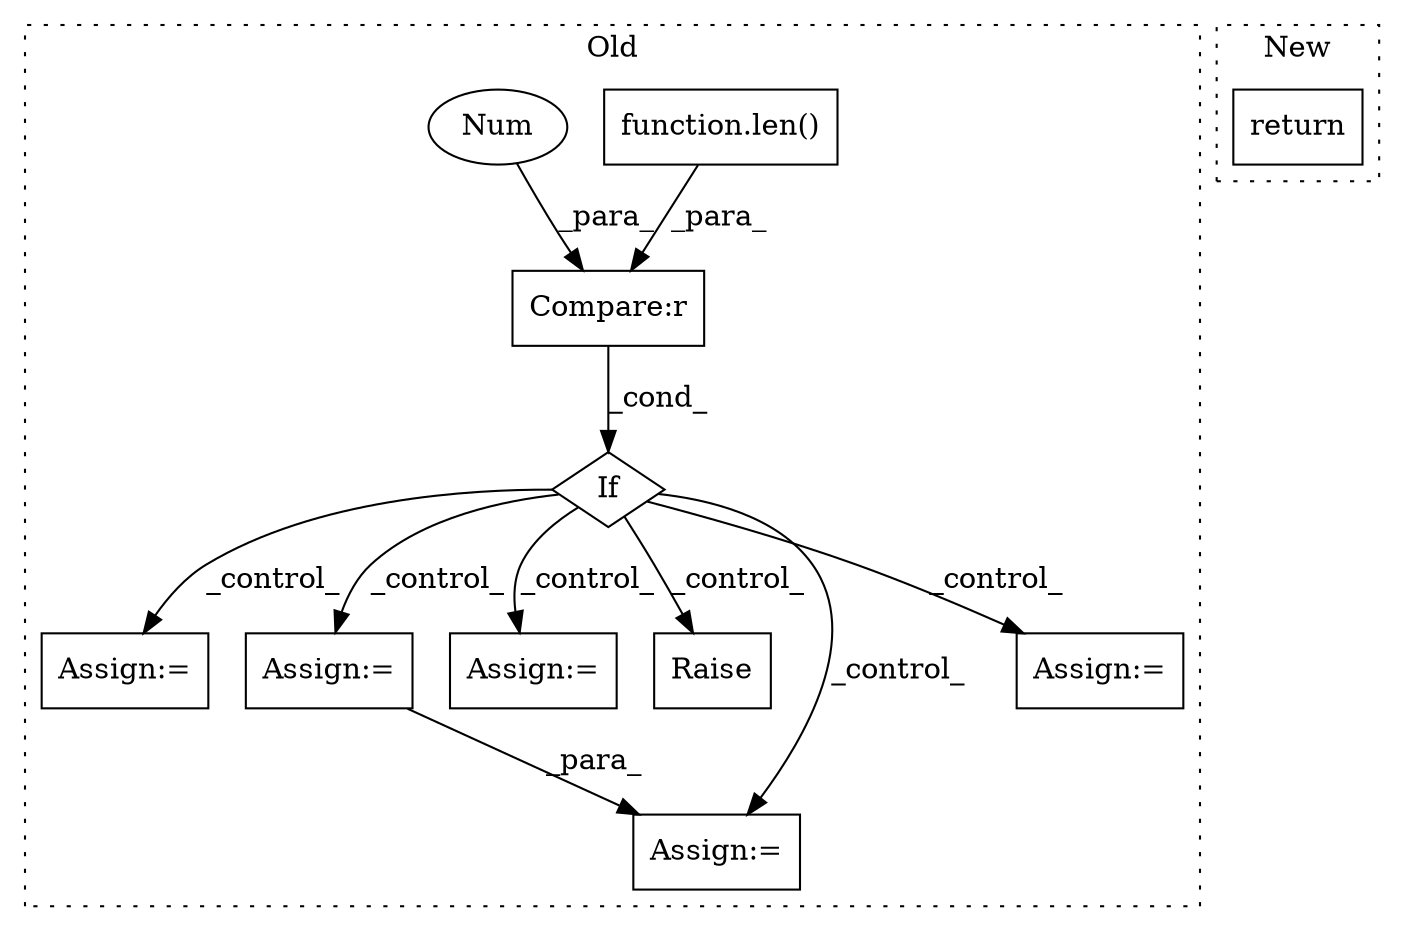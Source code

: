 digraph G {
subgraph cluster0 {
1 [label="function.len()" a="75" s="6509,6519" l="4,1" shape="box"];
3 [label="Compare:r" a="40" s="6509" l="15" shape="box"];
4 [label="Num" a="76" s="6523" l="1" shape="ellipse"];
5 [label="If" a="96" s="6506" l="3" shape="diamond"];
6 [label="Assign:=" a="68" s="7028" l="3" shape="box"];
7 [label="Assign:=" a="68" s="6670" l="3" shape="box"];
8 [label="Assign:=" a="68" s="7295" l="3" shape="box"];
9 [label="Raise" a="91" s="6593" l="6" shape="box"];
10 [label="Assign:=" a="68" s="6903" l="3" shape="box"];
11 [label="Assign:=" a="68" s="7215" l="3" shape="box"];
label = "Old";
style="dotted";
}
subgraph cluster1 {
2 [label="return" a="93" s="6827" l="7" shape="box"];
label = "New";
style="dotted";
}
1 -> 3 [label="_para_"];
3 -> 5 [label="_cond_"];
4 -> 3 [label="_para_"];
5 -> 11 [label="_control_"];
5 -> 9 [label="_control_"];
5 -> 6 [label="_control_"];
5 -> 8 [label="_control_"];
5 -> 7 [label="_control_"];
5 -> 10 [label="_control_"];
7 -> 10 [label="_para_"];
}
